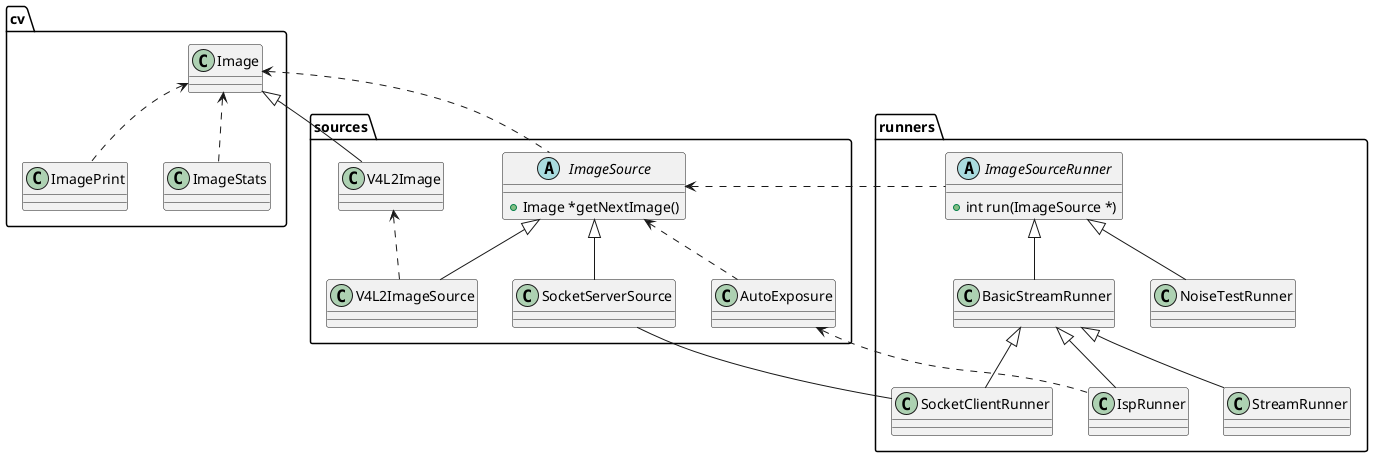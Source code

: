 @startuml "V4L2Test Core"

package "cv" {
    class Image
    class ImagePrint
    class ImageStats
}

' package "network" {
'     class Socket
'     class ImageSocketClient
'     class ImageSocketServer
' }

' package "utils" {
'     class CommandArgs
'     class CommandArgsConsumer {
'         {abstract} + void printArgs()
'         {abstract} + int setup()
'     }
' }

' package "gui" {
'     class FrameBuffer
'     class Viewer
' }

package "sources" {
    class AutoExposure
    abstract class ImageSource {
        + Image *getNextImage()
    }
    class V4L2Image
    class V4L2ImageSource
    class SocketServerSource
}

package "runners" {
    abstract class ImageSourceRunner {
       + int run(ImageSource *)
    }
    class BasicStreamRunner
    class IspRunner
    class NoiseTestRunner
    class SocketClientRunner
    class StreamRunner
}

Image <|-- V4L2Image
Image <.. ImagePrint
Image <.. ImageStats
Image <.. ImageSource

' CommandArgs <.. CommandArgsConsumer
' CommandArgsConsumer <|-- ImageSource
' CommandArgsConsumer <|-- ImageSourceRunner

ImageSource <|-- SocketServerSource
ImageSource <.. ImageSourceRunner
ImageSource <.. AutoExposure
ImageSource <|-- V4L2ImageSource
V4L2Image <.. V4L2ImageSource
ImageSourceRunner <|-- NoiseTestRunner
ImageSourceRunner <|-- BasicStreamRunner
BasicStreamRunner <|-- StreamRunner
BasicStreamRunner <|-- SocketClientRunner
BasicStreamRunner <|-- IspRunner

AutoExposure <.. IspRunner

' ImageSource <.. Viewer
' FrameBuffer <.. BasicStreamRunner
' Viewer <.. BasicStreamRunner

' Image <.. ImageSocketClient
' Image <.. ImageSocketServer
' Socket <|-- ImageSocketClient
' Socket <|-- ImageSocketServer
' ImageSocketServer <.. SocketServerSource
' ImageSocketClient <.. SocketClientRunner

SocketClientRunner -- SocketServerSource

@enduml